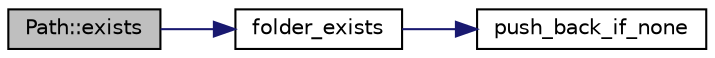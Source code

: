 digraph "Path::exists"
{
 // LATEX_PDF_SIZE
  edge [fontname="Helvetica",fontsize="10",labelfontname="Helvetica",labelfontsize="10"];
  node [fontname="Helvetica",fontsize="10",shape=record];
  rankdir="LR";
  Node1 [label="Path::exists",height=0.2,width=0.4,color="black", fillcolor="grey75", style="filled", fontcolor="black",tooltip=" "];
  Node1 -> Node2 [color="midnightblue",fontsize="10",style="solid",fontname="Helvetica"];
  Node2 [label="folder_exists",height=0.2,width=0.4,color="black", fillcolor="white", style="filled",URL="$files__functions_8hpp.html#a6d7a6f0ccbecfe41730c211f472cfcb3",tooltip=" "];
  Node2 -> Node3 [color="midnightblue",fontsize="10",style="solid",fontname="Helvetica"];
  Node3 [label="push_back_if_none",height=0.2,width=0.4,color="black", fillcolor="white", style="filled",URL="$files__functions_8hpp.html#a4a072faccd444b8907dffd96e6211461",tooltip=" "];
}
